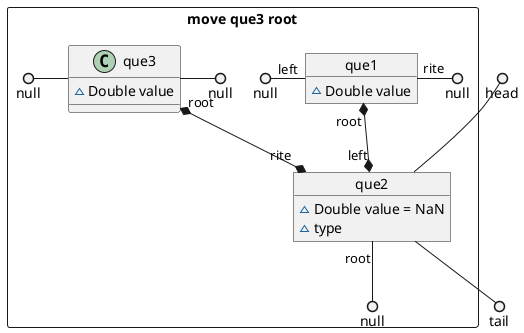 @startuml

package  "move que3 root" <<Rectangle>>{

    object que1{
        ~ Double value
    }
        null ()- "left" que1
        que1 "rite" -() null

    object que2{
        ~ Double value = NaN
        ~ type
    }
        que1 "root" *--* "left" que2
        que3 "root" *--* "rite" que2
        que2 "root" --() null

    object que3{
        ~ Double value
    }
        null ()- que3
        que3 -() null

}

     head ()-- que2
     que2 --() tail

@enduml